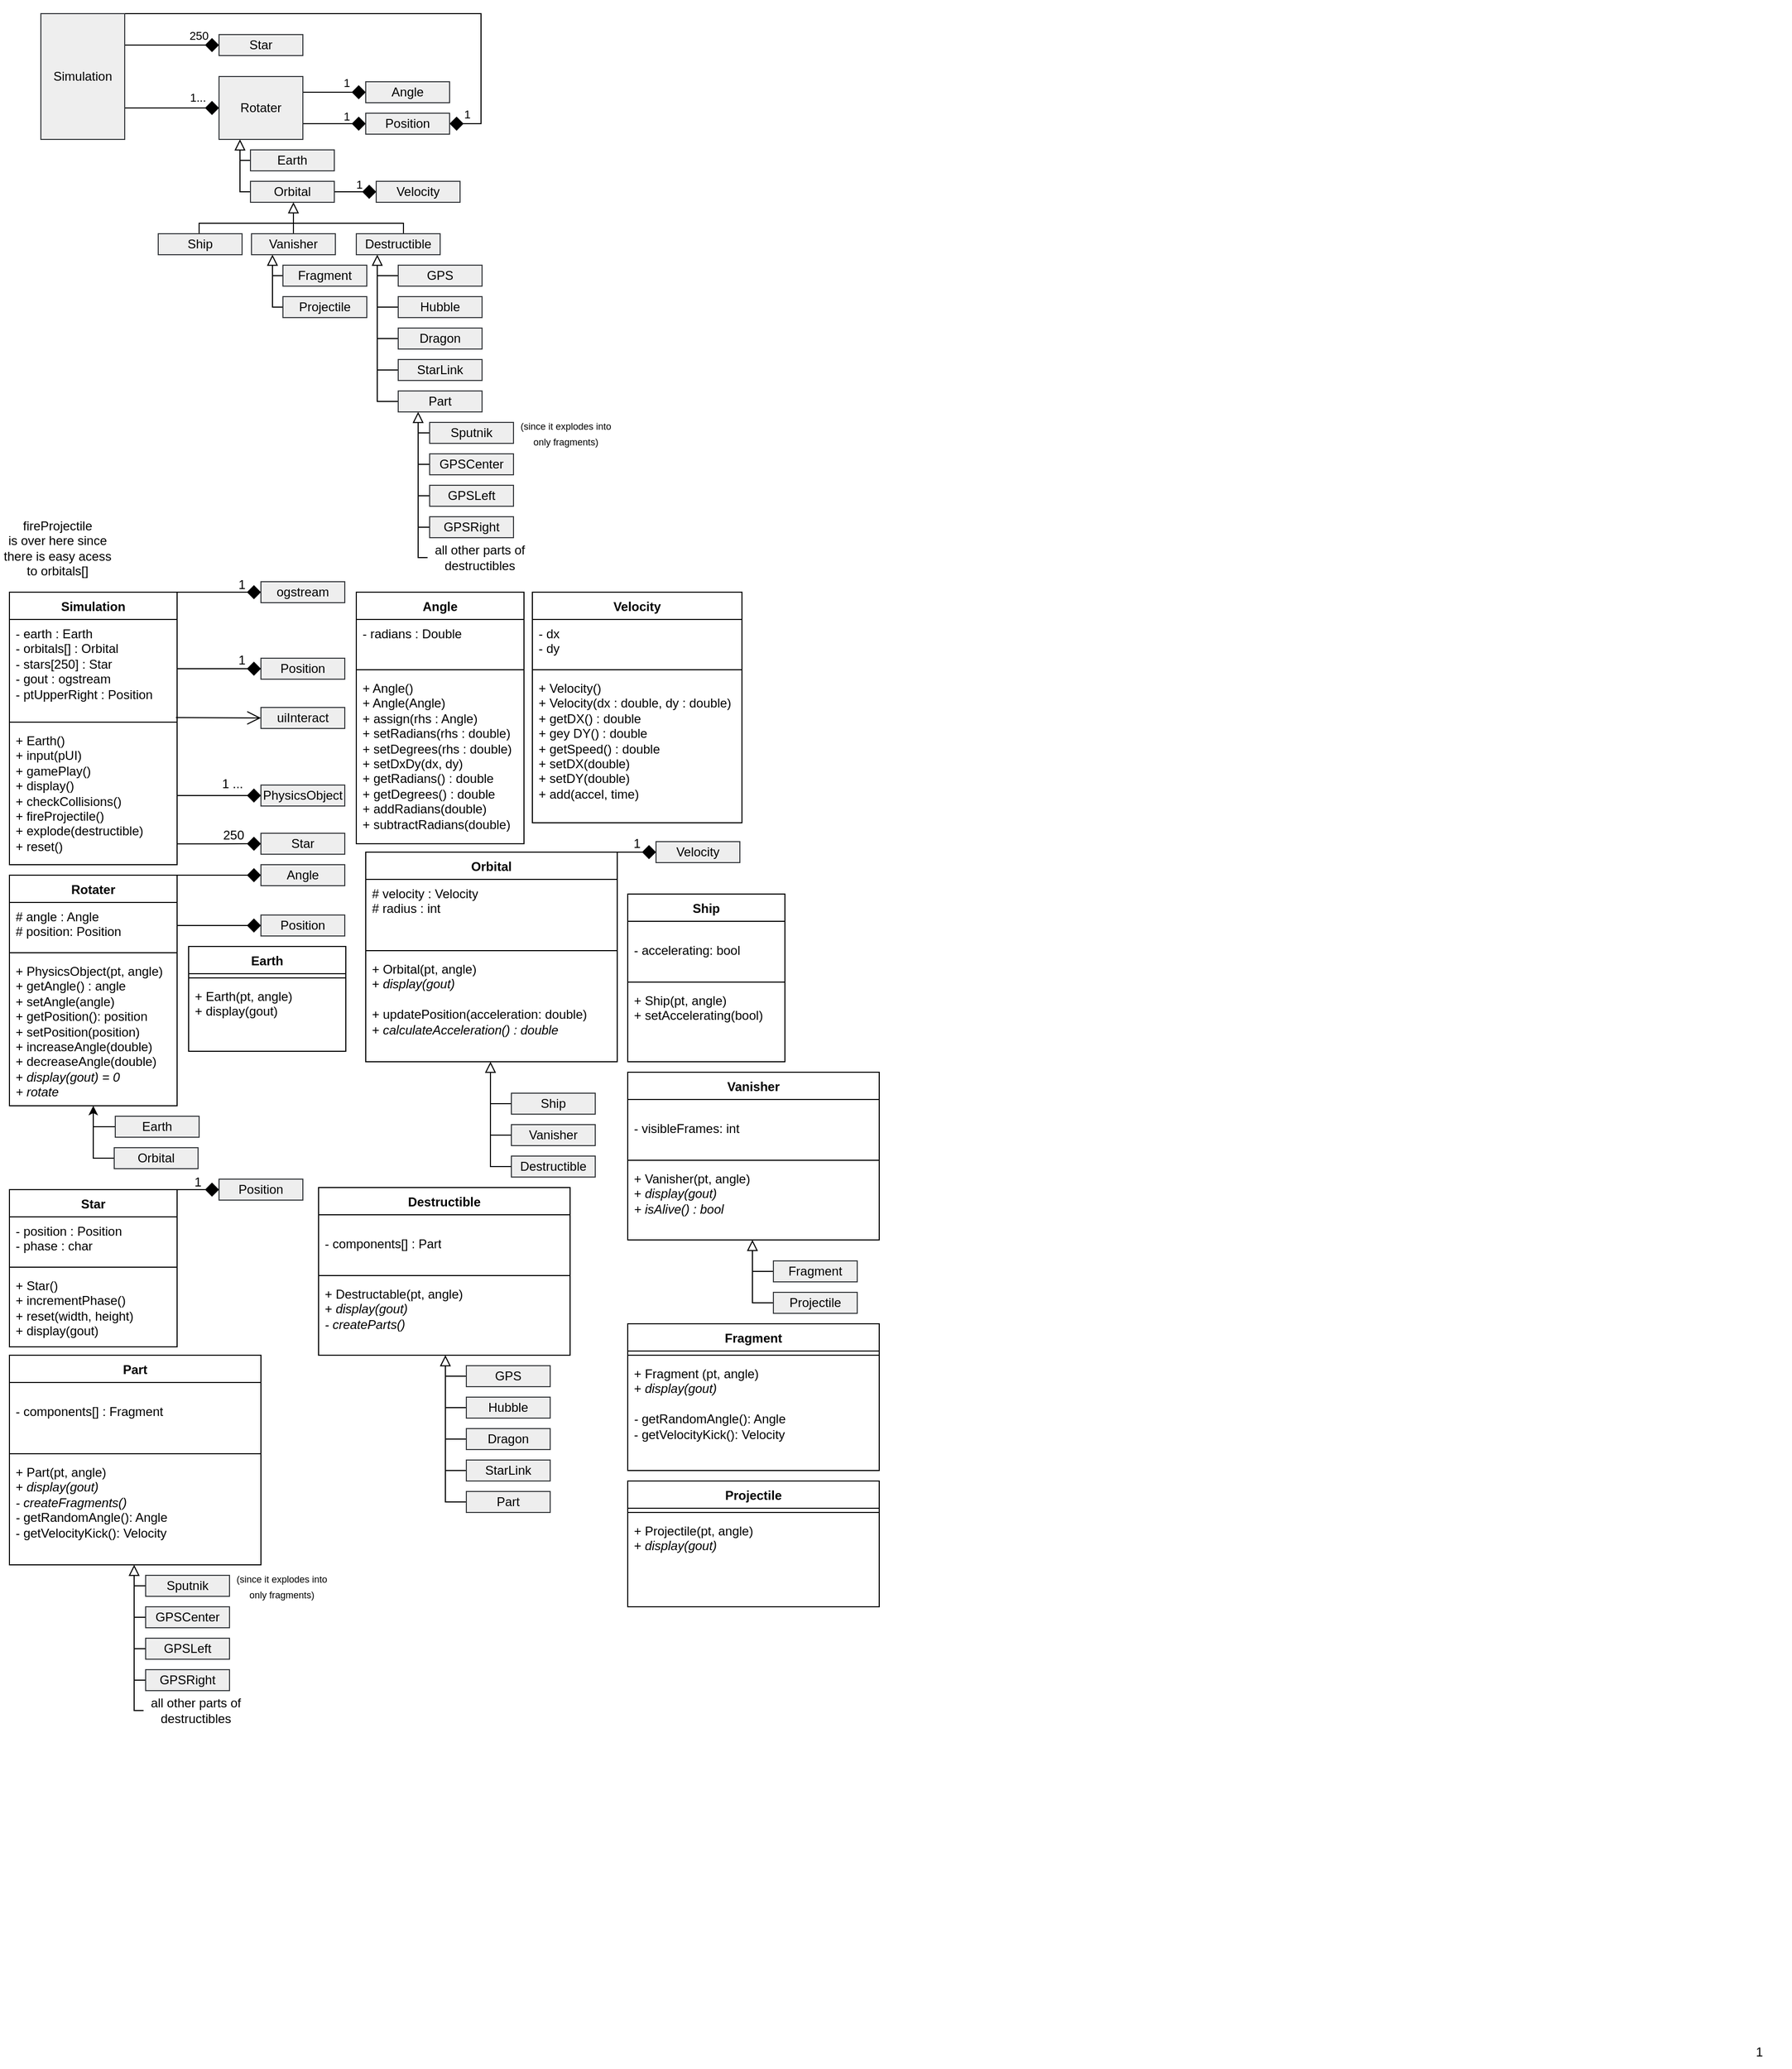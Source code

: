 <mxfile version="21.3.7" type="device">
  <diagram name="Page-1" id="j4adZ3EpIKndyzoQfCcA">
    <mxGraphModel dx="2058" dy="1180" grid="1" gridSize="10" guides="1" tooltips="1" connect="1" arrows="1" fold="1" page="1" pageScale="1" pageWidth="850" pageHeight="1100" math="0" shadow="0">
      <root>
        <mxCell id="0" />
        <mxCell id="1" parent="0" />
        <mxCell id="JJgv2_1WWjT4un0S1-dk-110" style="edgeStyle=orthogonalEdgeStyle;rounded=0;orthogonalLoop=1;jettySize=auto;html=1;exitX=1;exitY=0.25;exitDx=0;exitDy=0;endSize=11;endArrow=diamond;endFill=1;" parent="1" source="JJgv2_1WWjT4un0S1-dk-47" target="JJgv2_1WWjT4un0S1-dk-49" edge="1">
          <mxGeometry relative="1" as="geometry" />
        </mxCell>
        <mxCell id="JJgv2_1WWjT4un0S1-dk-123" style="edgeStyle=orthogonalEdgeStyle;rounded=0;orthogonalLoop=1;jettySize=auto;html=1;exitX=1;exitY=0.75;exitDx=0;exitDy=0;entryX=0;entryY=0.5;entryDx=0;entryDy=0;endArrow=diamond;endFill=1;jumpSize=6;endSize=11;" parent="1" source="JJgv2_1WWjT4un0S1-dk-47" target="JJgv2_1WWjT4un0S1-dk-55" edge="1">
          <mxGeometry relative="1" as="geometry">
            <Array as="points">
              <mxPoint x="140" y="130" />
              <mxPoint x="140" y="130" />
            </Array>
          </mxGeometry>
        </mxCell>
        <mxCell id="JJgv2_1WWjT4un0S1-dk-210" style="edgeStyle=orthogonalEdgeStyle;rounded=0;orthogonalLoop=1;jettySize=auto;html=1;exitX=1;exitY=0;exitDx=0;exitDy=0;entryX=1;entryY=0.5;entryDx=0;entryDy=0;endSize=11;endArrow=diamond;endFill=1;" parent="1" source="JJgv2_1WWjT4un0S1-dk-47" target="JJgv2_1WWjT4un0S1-dk-126" edge="1">
          <mxGeometry relative="1" as="geometry">
            <Array as="points">
              <mxPoint x="460" y="40" />
              <mxPoint x="460" y="145" />
            </Array>
          </mxGeometry>
        </mxCell>
        <mxCell id="JJgv2_1WWjT4un0S1-dk-47" value="Simulation" style="rounded=0;whiteSpace=wrap;html=1;fillColor=#eeeeee;strokeColor=#36393d;" parent="1" vertex="1">
          <mxGeometry x="40" y="40" width="80" height="120" as="geometry" />
        </mxCell>
        <mxCell id="JJgv2_1WWjT4un0S1-dk-49" value="Star" style="rounded=0;whiteSpace=wrap;html=1;fillColor=#eeeeee;strokeColor=#36393d;" parent="1" vertex="1">
          <mxGeometry x="210" y="60" width="80" height="20" as="geometry" />
        </mxCell>
        <mxCell id="JJgv2_1WWjT4un0S1-dk-53" value="250" style="text;html=1;strokeColor=none;fillColor=none;align=center;verticalAlign=middle;whiteSpace=wrap;rounded=0;fontSize=11;" parent="1" vertex="1">
          <mxGeometry x="161" y="46" width="60" height="30" as="geometry" />
        </mxCell>
        <mxCell id="JJgv2_1WWjT4un0S1-dk-69" style="edgeStyle=orthogonalEdgeStyle;rounded=0;orthogonalLoop=1;jettySize=auto;html=1;exitX=0;exitY=0.5;exitDx=0;exitDy=0;entryX=0.25;entryY=1;entryDx=0;entryDy=0;endArrow=block;endFill=0;startSize=6;endSize=8;" parent="1" source="JJgv2_1WWjT4un0S1-dk-63" target="JJgv2_1WWjT4un0S1-dk-55" edge="1">
          <mxGeometry relative="1" as="geometry">
            <mxPoint x="233" y="160" as="targetPoint" />
            <Array as="points">
              <mxPoint x="230" y="210" />
            </Array>
          </mxGeometry>
        </mxCell>
        <mxCell id="JJgv2_1WWjT4un0S1-dk-121" style="edgeStyle=orthogonalEdgeStyle;rounded=0;orthogonalLoop=1;jettySize=auto;html=1;exitX=1;exitY=0.75;exitDx=0;exitDy=0;entryX=0;entryY=0.5;entryDx=0;entryDy=0;startSize=6;jumpSize=11;endSize=11;endArrow=diamond;endFill=1;" parent="1" source="JJgv2_1WWjT4un0S1-dk-55" edge="1">
          <mxGeometry relative="1" as="geometry">
            <mxPoint x="350" y="145" as="targetPoint" />
          </mxGeometry>
        </mxCell>
        <mxCell id="JJgv2_1WWjT4un0S1-dk-124" style="edgeStyle=orthogonalEdgeStyle;rounded=0;orthogonalLoop=1;jettySize=auto;html=1;exitX=1;exitY=0.25;exitDx=0;exitDy=0;entryX=0;entryY=0.5;entryDx=0;entryDy=0;endSize=11;endArrow=diamond;endFill=1;" parent="1" source="JJgv2_1WWjT4un0S1-dk-55" edge="1">
          <mxGeometry relative="1" as="geometry">
            <mxPoint x="350" y="115" as="targetPoint" />
          </mxGeometry>
        </mxCell>
        <mxCell id="JJgv2_1WWjT4un0S1-dk-55" value="Rotater" style="rounded=0;whiteSpace=wrap;html=1;fillColor=#eeeeee;strokeColor=#36393d;" parent="1" vertex="1">
          <mxGeometry x="210" y="100" width="80" height="60" as="geometry" />
        </mxCell>
        <mxCell id="JJgv2_1WWjT4un0S1-dk-58" value="1..." style="text;html=1;strokeColor=none;fillColor=none;align=center;verticalAlign=middle;whiteSpace=wrap;rounded=0;fontSize=11;" parent="1" vertex="1">
          <mxGeometry x="160" y="105" width="60" height="30" as="geometry" />
        </mxCell>
        <mxCell id="JJgv2_1WWjT4un0S1-dk-70" style="edgeStyle=orthogonalEdgeStyle;rounded=0;orthogonalLoop=1;jettySize=auto;html=1;exitX=0;exitY=0.5;exitDx=0;exitDy=0;endArrow=none;endFill=0;" parent="1" source="JJgv2_1WWjT4un0S1-dk-61" edge="1">
          <mxGeometry relative="1" as="geometry">
            <mxPoint x="230" y="180" as="targetPoint" />
            <Array as="points">
              <mxPoint x="250" y="180" />
              <mxPoint x="250" y="180" />
            </Array>
          </mxGeometry>
        </mxCell>
        <mxCell id="JJgv2_1WWjT4un0S1-dk-61" value="Earth" style="rounded=0;whiteSpace=wrap;html=1;fillColor=#eeeeee;strokeColor=#36393d;" parent="1" vertex="1">
          <mxGeometry x="240" y="170" width="80" height="20" as="geometry" />
        </mxCell>
        <mxCell id="JJgv2_1WWjT4un0S1-dk-130" style="edgeStyle=orthogonalEdgeStyle;rounded=0;orthogonalLoop=1;jettySize=auto;html=1;exitX=1;exitY=0.5;exitDx=0;exitDy=0;endSize=11;endArrow=diamond;endFill=1;" parent="1" source="JJgv2_1WWjT4un0S1-dk-63" edge="1">
          <mxGeometry relative="1" as="geometry">
            <mxPoint x="360" y="210.2" as="targetPoint" />
          </mxGeometry>
        </mxCell>
        <mxCell id="JJgv2_1WWjT4un0S1-dk-63" value="Orbital" style="rounded=0;whiteSpace=wrap;html=1;fillColor=#eeeeee;strokeColor=#36393d;" parent="1" vertex="1">
          <mxGeometry x="240" y="200" width="80" height="20" as="geometry" />
        </mxCell>
        <mxCell id="JJgv2_1WWjT4un0S1-dk-71" style="edgeStyle=orthogonalEdgeStyle;rounded=0;orthogonalLoop=1;jettySize=auto;html=1;exitX=0.5;exitY=0;exitDx=0;exitDy=0;entryX=0.5;entryY=1;entryDx=0;entryDy=0;endSize=8;endArrow=block;endFill=0;" parent="1" source="JJgv2_1WWjT4un0S1-dk-73" edge="1">
          <mxGeometry relative="1" as="geometry">
            <mxPoint x="281" y="220" as="targetPoint" />
          </mxGeometry>
        </mxCell>
        <mxCell id="JJgv2_1WWjT4un0S1-dk-72" style="edgeStyle=orthogonalEdgeStyle;rounded=0;orthogonalLoop=1;jettySize=auto;html=1;exitX=0;exitY=0.5;exitDx=0;exitDy=0;entryX=0.25;entryY=1;entryDx=0;entryDy=0;endSize=8;endArrow=block;endFill=0;" parent="1" source="JJgv2_1WWjT4un0S1-dk-81" target="JJgv2_1WWjT4un0S1-dk-73" edge="1">
          <mxGeometry relative="1" as="geometry">
            <Array as="points">
              <mxPoint x="261" y="320" />
            </Array>
          </mxGeometry>
        </mxCell>
        <mxCell id="JJgv2_1WWjT4un0S1-dk-73" value="Vanisher" style="rounded=0;whiteSpace=wrap;html=1;fillColor=#eeeeee;strokeColor=#36393d;" parent="1" vertex="1">
          <mxGeometry x="241" y="250" width="80" height="20" as="geometry" />
        </mxCell>
        <mxCell id="JJgv2_1WWjT4un0S1-dk-74" style="edgeStyle=orthogonalEdgeStyle;rounded=0;orthogonalLoop=1;jettySize=auto;html=1;exitX=0.5;exitY=0;exitDx=0;exitDy=0;endArrow=none;endFill=0;" parent="1" edge="1">
          <mxGeometry relative="1" as="geometry">
            <mxPoint x="281" y="240" as="targetPoint" />
            <Array as="points">
              <mxPoint x="191" y="240" />
            </Array>
            <mxPoint x="191" y="250" as="sourcePoint" />
          </mxGeometry>
        </mxCell>
        <mxCell id="JJgv2_1WWjT4un0S1-dk-75" value="Ship" style="rounded=0;whiteSpace=wrap;html=1;fillColor=#eeeeee;strokeColor=#36393d;" parent="1" vertex="1">
          <mxGeometry x="152" y="250" width="80" height="20" as="geometry" />
        </mxCell>
        <mxCell id="JJgv2_1WWjT4un0S1-dk-76" style="edgeStyle=orthogonalEdgeStyle;rounded=0;orthogonalLoop=1;jettySize=auto;html=1;exitX=0.5;exitY=0;exitDx=0;exitDy=0;endArrow=none;endFill=0;" parent="1" source="JJgv2_1WWjT4un0S1-dk-78" edge="1">
          <mxGeometry relative="1" as="geometry">
            <mxPoint x="281" y="240" as="targetPoint" />
            <Array as="points">
              <mxPoint x="386" y="240" />
            </Array>
          </mxGeometry>
        </mxCell>
        <mxCell id="JJgv2_1WWjT4un0S1-dk-77" style="edgeStyle=orthogonalEdgeStyle;rounded=0;orthogonalLoop=1;jettySize=auto;html=1;exitX=0;exitY=0.5;exitDx=0;exitDy=0;entryX=0.25;entryY=1;entryDx=0;entryDy=0;endSize=8;endArrow=block;endFill=0;" parent="1" source="JJgv2_1WWjT4un0S1-dk-93" target="JJgv2_1WWjT4un0S1-dk-78" edge="1">
          <mxGeometry relative="1" as="geometry">
            <mxPoint x="361.095" y="380" as="sourcePoint" />
          </mxGeometry>
        </mxCell>
        <mxCell id="JJgv2_1WWjT4un0S1-dk-78" value="Destructible" style="rounded=0;whiteSpace=wrap;html=1;fillColor=#eeeeee;strokeColor=#36393d;" parent="1" vertex="1">
          <mxGeometry x="341" y="250" width="80" height="20" as="geometry" />
        </mxCell>
        <mxCell id="JJgv2_1WWjT4un0S1-dk-79" style="edgeStyle=orthogonalEdgeStyle;rounded=0;orthogonalLoop=1;jettySize=auto;html=1;exitX=0;exitY=0.5;exitDx=0;exitDy=0;endArrow=none;endFill=0;" parent="1" source="JJgv2_1WWjT4un0S1-dk-80" edge="1">
          <mxGeometry relative="1" as="geometry">
            <mxPoint x="261" y="290.238" as="targetPoint" />
          </mxGeometry>
        </mxCell>
        <mxCell id="JJgv2_1WWjT4un0S1-dk-80" value="Fragment" style="rounded=0;whiteSpace=wrap;html=1;fillColor=#eeeeee;strokeColor=#36393d;" parent="1" vertex="1">
          <mxGeometry x="271" y="280" width="80" height="20" as="geometry" />
        </mxCell>
        <mxCell id="JJgv2_1WWjT4un0S1-dk-81" value="Projectile" style="rounded=0;whiteSpace=wrap;html=1;fillColor=#eeeeee;strokeColor=#36393d;" parent="1" vertex="1">
          <mxGeometry x="271" y="310" width="80" height="20" as="geometry" />
        </mxCell>
        <mxCell id="JJgv2_1WWjT4un0S1-dk-84" style="edgeStyle=orthogonalEdgeStyle;rounded=0;orthogonalLoop=1;jettySize=auto;html=1;exitX=0;exitY=0.5;exitDx=0;exitDy=0;endArrow=none;endFill=0;" parent="1" source="JJgv2_1WWjT4un0S1-dk-85" edge="1">
          <mxGeometry relative="1" as="geometry">
            <mxPoint x="361" y="290.238" as="targetPoint" />
          </mxGeometry>
        </mxCell>
        <mxCell id="JJgv2_1WWjT4un0S1-dk-85" value="GPS" style="rounded=0;whiteSpace=wrap;html=1;fillColor=#eeeeee;strokeColor=#36393d;" parent="1" vertex="1">
          <mxGeometry x="381" y="280" width="80" height="20" as="geometry" />
        </mxCell>
        <mxCell id="JJgv2_1WWjT4un0S1-dk-86" style="edgeStyle=orthogonalEdgeStyle;rounded=0;orthogonalLoop=1;jettySize=auto;html=1;exitX=0;exitY=0.5;exitDx=0;exitDy=0;endArrow=none;endFill=0;" parent="1" source="JJgv2_1WWjT4un0S1-dk-87" edge="1">
          <mxGeometry relative="1" as="geometry">
            <mxPoint x="361" y="320.238" as="targetPoint" />
          </mxGeometry>
        </mxCell>
        <mxCell id="JJgv2_1WWjT4un0S1-dk-87" value="Hubble" style="rounded=0;whiteSpace=wrap;html=1;fillColor=#eeeeee;strokeColor=#36393d;" parent="1" vertex="1">
          <mxGeometry x="381" y="310" width="80" height="20" as="geometry" />
        </mxCell>
        <mxCell id="JJgv2_1WWjT4un0S1-dk-88" style="edgeStyle=orthogonalEdgeStyle;rounded=0;orthogonalLoop=1;jettySize=auto;html=1;exitX=0;exitY=0.5;exitDx=0;exitDy=0;endArrow=none;endFill=0;" parent="1" source="JJgv2_1WWjT4un0S1-dk-89" edge="1">
          <mxGeometry relative="1" as="geometry">
            <mxPoint x="361" y="350.238" as="targetPoint" />
          </mxGeometry>
        </mxCell>
        <mxCell id="JJgv2_1WWjT4un0S1-dk-89" value="Dragon" style="rounded=0;whiteSpace=wrap;html=1;fillColor=#eeeeee;strokeColor=#36393d;" parent="1" vertex="1">
          <mxGeometry x="381" y="340" width="80" height="20" as="geometry" />
        </mxCell>
        <mxCell id="JJgv2_1WWjT4un0S1-dk-90" style="edgeStyle=orthogonalEdgeStyle;rounded=0;orthogonalLoop=1;jettySize=auto;html=1;exitX=0;exitY=0.5;exitDx=0;exitDy=0;endArrow=none;endFill=0;" parent="1" source="JJgv2_1WWjT4un0S1-dk-91" edge="1">
          <mxGeometry relative="1" as="geometry">
            <mxPoint x="361" y="380.238" as="targetPoint" />
          </mxGeometry>
        </mxCell>
        <mxCell id="JJgv2_1WWjT4un0S1-dk-91" value="StarLink" style="rounded=0;whiteSpace=wrap;html=1;fillColor=#eeeeee;strokeColor=#36393d;" parent="1" vertex="1">
          <mxGeometry x="381" y="370" width="80" height="20" as="geometry" />
        </mxCell>
        <mxCell id="JJgv2_1WWjT4un0S1-dk-92" style="edgeStyle=orthogonalEdgeStyle;rounded=0;orthogonalLoop=1;jettySize=auto;html=1;exitX=0;exitY=0.5;exitDx=0;exitDy=0;entryX=0.25;entryY=1;entryDx=0;entryDy=0;endArrow=block;endFill=0;endSize=8;" parent="1" source="JJgv2_1WWjT4un0S1-dk-100" edge="1">
          <mxGeometry relative="1" as="geometry">
            <Array as="points">
              <mxPoint x="400" y="559" />
            </Array>
            <mxPoint x="408" y="559" as="sourcePoint" />
            <mxPoint x="400" y="420" as="targetPoint" />
          </mxGeometry>
        </mxCell>
        <mxCell id="JJgv2_1WWjT4un0S1-dk-93" value="Part" style="rounded=0;whiteSpace=wrap;html=1;fillColor=#eeeeee;strokeColor=#36393d;" parent="1" vertex="1">
          <mxGeometry x="381" y="400" width="80" height="20" as="geometry" />
        </mxCell>
        <mxCell id="JJgv2_1WWjT4un0S1-dk-139" style="edgeStyle=orthogonalEdgeStyle;rounded=0;orthogonalLoop=1;jettySize=auto;html=1;exitX=0;exitY=0.5;exitDx=0;exitDy=0;endArrow=none;endFill=0;" parent="1" source="JJgv2_1WWjT4un0S1-dk-95" edge="1">
          <mxGeometry relative="1" as="geometry">
            <mxPoint x="400" y="469.968" as="targetPoint" />
          </mxGeometry>
        </mxCell>
        <mxCell id="JJgv2_1WWjT4un0S1-dk-95" value="GPSCenter" style="rounded=0;whiteSpace=wrap;html=1;fillColor=#eeeeee;strokeColor=#36393d;" parent="1" vertex="1">
          <mxGeometry x="411" y="460" width="80" height="20" as="geometry" />
        </mxCell>
        <mxCell id="JJgv2_1WWjT4un0S1-dk-138" style="edgeStyle=orthogonalEdgeStyle;rounded=0;orthogonalLoop=1;jettySize=auto;html=1;exitX=0;exitY=0.5;exitDx=0;exitDy=0;endArrow=none;endFill=0;" parent="1" source="JJgv2_1WWjT4un0S1-dk-97" edge="1">
          <mxGeometry relative="1" as="geometry">
            <mxPoint x="400" y="500.2" as="targetPoint" />
          </mxGeometry>
        </mxCell>
        <mxCell id="JJgv2_1WWjT4un0S1-dk-97" value="GPSLeft" style="rounded=0;whiteSpace=wrap;html=1;fillColor=#eeeeee;strokeColor=#36393d;" parent="1" vertex="1">
          <mxGeometry x="411" y="490" width="80" height="20" as="geometry" />
        </mxCell>
        <mxCell id="JJgv2_1WWjT4un0S1-dk-137" style="edgeStyle=orthogonalEdgeStyle;rounded=0;orthogonalLoop=1;jettySize=auto;html=1;exitX=0;exitY=0.5;exitDx=0;exitDy=0;endArrow=none;endFill=0;" parent="1" source="JJgv2_1WWjT4un0S1-dk-98" edge="1">
          <mxGeometry relative="1" as="geometry">
            <mxPoint x="400" y="530.2" as="targetPoint" />
          </mxGeometry>
        </mxCell>
        <mxCell id="JJgv2_1WWjT4un0S1-dk-98" value="GPSRight" style="rounded=0;whiteSpace=wrap;html=1;fillColor=#eeeeee;strokeColor=#36393d;" parent="1" vertex="1">
          <mxGeometry x="411" y="520" width="80" height="20" as="geometry" />
        </mxCell>
        <mxCell id="JJgv2_1WWjT4un0S1-dk-100" value="all other parts of destructibles" style="text;html=1;strokeColor=none;fillColor=none;align=center;verticalAlign=middle;whiteSpace=wrap;rounded=0;" parent="1" vertex="1">
          <mxGeometry x="409" y="544" width="100" height="30" as="geometry" />
        </mxCell>
        <mxCell id="JJgv2_1WWjT4un0S1-dk-125" value="Angle" style="rounded=0;whiteSpace=wrap;html=1;fillColor=#eeeeee;strokeColor=#36393d;" parent="1" vertex="1">
          <mxGeometry x="350" y="105" width="80" height="20" as="geometry" />
        </mxCell>
        <mxCell id="JJgv2_1WWjT4un0S1-dk-126" value="Position" style="rounded=0;whiteSpace=wrap;html=1;fillColor=#eeeeee;strokeColor=#36393d;" parent="1" vertex="1">
          <mxGeometry x="350" y="135" width="80" height="20" as="geometry" />
        </mxCell>
        <mxCell id="JJgv2_1WWjT4un0S1-dk-127" value="1" style="text;html=1;strokeColor=none;fillColor=none;align=center;verticalAlign=middle;whiteSpace=wrap;rounded=0;fontSize=11;" parent="1" vertex="1">
          <mxGeometry x="302" y="91" width="60" height="30" as="geometry" />
        </mxCell>
        <mxCell id="JJgv2_1WWjT4un0S1-dk-128" value="1" style="text;html=1;strokeColor=none;fillColor=none;align=center;verticalAlign=middle;whiteSpace=wrap;rounded=0;fontSize=11;" parent="1" vertex="1">
          <mxGeometry x="302" y="123" width="60" height="30" as="geometry" />
        </mxCell>
        <mxCell id="JJgv2_1WWjT4un0S1-dk-129" value="Velocity" style="rounded=0;whiteSpace=wrap;html=1;fillColor=#eeeeee;strokeColor=#36393d;" parent="1" vertex="1">
          <mxGeometry x="360" y="200" width="80" height="20" as="geometry" />
        </mxCell>
        <mxCell id="JJgv2_1WWjT4un0S1-dk-131" value="1" style="text;html=1;strokeColor=none;fillColor=none;align=center;verticalAlign=middle;whiteSpace=wrap;rounded=0;fontSize=11;" parent="1" vertex="1">
          <mxGeometry x="314" y="188" width="60" height="30" as="geometry" />
        </mxCell>
        <mxCell id="JJgv2_1WWjT4un0S1-dk-140" style="edgeStyle=orthogonalEdgeStyle;rounded=0;orthogonalLoop=1;jettySize=auto;html=1;exitX=0;exitY=0.5;exitDx=0;exitDy=0;endArrow=none;endFill=0;" parent="1" source="JJgv2_1WWjT4un0S1-dk-136" edge="1">
          <mxGeometry relative="1" as="geometry">
            <mxPoint x="400" y="439.968" as="targetPoint" />
          </mxGeometry>
        </mxCell>
        <mxCell id="JJgv2_1WWjT4un0S1-dk-136" value="Sputnik" style="rounded=0;whiteSpace=wrap;html=1;fillColor=#eeeeee;strokeColor=#36393d;" parent="1" vertex="1">
          <mxGeometry x="411" y="430" width="80" height="20" as="geometry" />
        </mxCell>
        <mxCell id="JJgv2_1WWjT4un0S1-dk-141" value="&lt;font style=&quot;font-size: 9px;&quot;&gt;(since it explodes into only fragments)&lt;/font&gt;" style="text;html=1;strokeColor=none;fillColor=none;align=center;verticalAlign=middle;whiteSpace=wrap;rounded=0;" parent="1" vertex="1">
          <mxGeometry x="491" y="425" width="100" height="30" as="geometry" />
        </mxCell>
        <mxCell id="JJgv2_1WWjT4un0S1-dk-208" style="edgeStyle=orthogonalEdgeStyle;rounded=0;orthogonalLoop=1;jettySize=auto;html=1;exitX=1;exitY=0;exitDx=0;exitDy=0;entryX=0;entryY=0.5;entryDx=0;entryDy=0;endSize=11;endArrow=diamond;endFill=1;" parent="1" source="JJgv2_1WWjT4un0S1-dk-202" target="JJgv2_1WWjT4un0S1-dk-207" edge="1">
          <mxGeometry relative="1" as="geometry">
            <Array as="points">
              <mxPoint x="180" y="592" />
              <mxPoint x="180" y="592" />
            </Array>
          </mxGeometry>
        </mxCell>
        <mxCell id="JJgv2_1WWjT4un0S1-dk-202" value="Simulation" style="swimlane;fontStyle=1;align=center;verticalAlign=top;childLayout=stackLayout;horizontal=1;startSize=26;horizontalStack=0;resizeParent=1;resizeParentMax=0;resizeLast=0;collapsible=1;marginBottom=0;whiteSpace=wrap;html=1;" parent="1" vertex="1">
          <mxGeometry x="10" y="592" width="160" height="260" as="geometry" />
        </mxCell>
        <mxCell id="JJgv2_1WWjT4un0S1-dk-203" value="- earth : Earth&lt;br&gt;- orbitals[] : Orbital&lt;br&gt;- stars[250] : Star&lt;br&gt;- gout : ogstream&lt;br&gt;- ptUpperRight : Position" style="text;strokeColor=none;fillColor=none;align=left;verticalAlign=top;spacingLeft=4;spacingRight=4;overflow=hidden;rotatable=0;points=[[0,0.5],[1,0.5]];portConstraint=eastwest;whiteSpace=wrap;html=1;" parent="JJgv2_1WWjT4un0S1-dk-202" vertex="1">
          <mxGeometry y="26" width="160" height="94" as="geometry" />
        </mxCell>
        <mxCell id="JJgv2_1WWjT4un0S1-dk-204" value="" style="line;strokeWidth=1;fillColor=none;align=left;verticalAlign=middle;spacingTop=-1;spacingLeft=3;spacingRight=3;rotatable=0;labelPosition=right;points=[];portConstraint=eastwest;strokeColor=inherit;" parent="JJgv2_1WWjT4un0S1-dk-202" vertex="1">
          <mxGeometry y="120" width="160" height="8" as="geometry" />
        </mxCell>
        <mxCell id="JJgv2_1WWjT4un0S1-dk-205" value="+ Earth()&lt;br&gt;+ input(pUI)&lt;br&gt;+ gamePlay()&lt;br&gt;+ display()&lt;br&gt;+ checkCollisions()&lt;br&gt;+ fireProjectile()&lt;br&gt;+ explode(destructible)&lt;br&gt;+ reset()" style="text;strokeColor=none;fillColor=none;align=left;verticalAlign=top;spacingLeft=4;spacingRight=4;overflow=hidden;rotatable=0;points=[[0,0.5],[1,0.5]];portConstraint=eastwest;whiteSpace=wrap;html=1;" parent="JJgv2_1WWjT4un0S1-dk-202" vertex="1">
          <mxGeometry y="128" width="160" height="132" as="geometry" />
        </mxCell>
        <mxCell id="JJgv2_1WWjT4un0S1-dk-207" value="ogstream" style="rounded=0;whiteSpace=wrap;html=1;fillColor=#eeeeee;strokeColor=#36393d;" parent="1" vertex="1">
          <mxGeometry x="250" y="582" width="80" height="20" as="geometry" />
        </mxCell>
        <mxCell id="JJgv2_1WWjT4un0S1-dk-209" value="1" style="text;html=1;strokeColor=none;fillColor=none;align=center;verticalAlign=middle;whiteSpace=wrap;rounded=0;" parent="1" vertex="1">
          <mxGeometry x="202" y="570" width="60" height="30" as="geometry" />
        </mxCell>
        <mxCell id="JJgv2_1WWjT4un0S1-dk-211" value="1" style="text;html=1;strokeColor=none;fillColor=none;align=center;verticalAlign=middle;whiteSpace=wrap;rounded=0;fontSize=11;" parent="1" vertex="1">
          <mxGeometry x="417" y="121" width="60" height="30" as="geometry" />
        </mxCell>
        <mxCell id="JJgv2_1WWjT4un0S1-dk-212" value="Position" style="rounded=0;whiteSpace=wrap;html=1;fillColor=#eeeeee;strokeColor=#36393d;" parent="1" vertex="1">
          <mxGeometry x="250" y="655" width="80" height="20" as="geometry" />
        </mxCell>
        <mxCell id="JJgv2_1WWjT4un0S1-dk-213" value="1" style="text;html=1;strokeColor=none;fillColor=none;align=center;verticalAlign=middle;whiteSpace=wrap;rounded=0;" parent="1" vertex="1">
          <mxGeometry x="202" y="642" width="60" height="30" as="geometry" />
        </mxCell>
        <mxCell id="JJgv2_1WWjT4un0S1-dk-214" style="edgeStyle=orthogonalEdgeStyle;rounded=0;orthogonalLoop=1;jettySize=auto;html=1;exitX=1;exitY=0.5;exitDx=0;exitDy=0;entryX=0;entryY=0.5;entryDx=0;entryDy=0;endArrow=diamond;endFill=1;endSize=11;" parent="1" source="JJgv2_1WWjT4un0S1-dk-203" target="JJgv2_1WWjT4un0S1-dk-212" edge="1">
          <mxGeometry relative="1" as="geometry" />
        </mxCell>
        <mxCell id="JJgv2_1WWjT4un0S1-dk-215" value="uiInteract" style="rounded=0;whiteSpace=wrap;html=1;fillColor=#eeeeee;strokeColor=#36393d;" parent="1" vertex="1">
          <mxGeometry x="250" y="702" width="80" height="20" as="geometry" />
        </mxCell>
        <mxCell id="JJgv2_1WWjT4un0S1-dk-216" style="edgeStyle=orthogonalEdgeStyle;rounded=0;orthogonalLoop=1;jettySize=auto;html=1;exitX=0.993;exitY=0.996;exitDx=0;exitDy=0;entryX=0;entryY=0.5;entryDx=0;entryDy=0;exitPerimeter=0;endArrow=open;endFill=0;endSize=11;" parent="1" source="JJgv2_1WWjT4un0S1-dk-203" target="JJgv2_1WWjT4un0S1-dk-215" edge="1">
          <mxGeometry relative="1" as="geometry">
            <Array as="points">
              <mxPoint x="169" y="712" />
            </Array>
          </mxGeometry>
        </mxCell>
        <mxCell id="JJgv2_1WWjT4un0S1-dk-223" style="edgeStyle=orthogonalEdgeStyle;rounded=0;orthogonalLoop=1;jettySize=auto;html=1;exitX=1;exitY=0;exitDx=0;exitDy=0;entryX=0;entryY=0.5;entryDx=0;entryDy=0;endArrow=diamond;endFill=1;endSize=11;" parent="1" source="JJgv2_1WWjT4un0S1-dk-217" target="JJgv2_1WWjT4un0S1-dk-222" edge="1">
          <mxGeometry relative="1" as="geometry">
            <Array as="points">
              <mxPoint x="190" y="862" />
              <mxPoint x="190" y="862" />
            </Array>
          </mxGeometry>
        </mxCell>
        <mxCell id="JJgv2_1WWjT4un0S1-dk-217" value="Rotater" style="swimlane;fontStyle=1;align=center;verticalAlign=top;childLayout=stackLayout;horizontal=1;startSize=26;horizontalStack=0;resizeParent=1;resizeParentMax=0;resizeLast=0;collapsible=1;marginBottom=0;whiteSpace=wrap;html=1;" parent="1" vertex="1">
          <mxGeometry x="10" y="862" width="160" height="220" as="geometry" />
        </mxCell>
        <mxCell id="JJgv2_1WWjT4un0S1-dk-218" value="# angle : Angle&lt;br&gt;# position: Position" style="text;strokeColor=none;fillColor=none;align=left;verticalAlign=top;spacingLeft=4;spacingRight=4;overflow=hidden;rotatable=0;points=[[0,0.5],[1,0.5]];portConstraint=eastwest;whiteSpace=wrap;html=1;" parent="JJgv2_1WWjT4un0S1-dk-217" vertex="1">
          <mxGeometry y="26" width="160" height="44" as="geometry" />
        </mxCell>
        <mxCell id="JJgv2_1WWjT4un0S1-dk-219" value="" style="line;strokeWidth=1;fillColor=none;align=left;verticalAlign=middle;spacingTop=-1;spacingLeft=3;spacingRight=3;rotatable=0;labelPosition=right;points=[];portConstraint=eastwest;strokeColor=inherit;" parent="JJgv2_1WWjT4un0S1-dk-217" vertex="1">
          <mxGeometry y="70" width="160" height="8" as="geometry" />
        </mxCell>
        <mxCell id="JJgv2_1WWjT4un0S1-dk-220" value="+ PhysicsObject(pt, angle)&lt;br&gt;+ getAngle() : angle&lt;br&gt;+ setAngle(angle)&lt;br&gt;+ getPosition(): position&lt;br&gt;+ setPosition(position)&lt;br&gt;+ increaseAngle(double)&lt;br&gt;+ decreaseAngle(double)&lt;br&gt;+ &lt;i&gt;display(gout) = 0&lt;br&gt;+ rotate&lt;br&gt;&lt;/i&gt;" style="text;strokeColor=none;fillColor=none;align=left;verticalAlign=top;spacingLeft=4;spacingRight=4;overflow=hidden;rotatable=0;points=[[0,0.5],[1,0.5]];portConstraint=eastwest;whiteSpace=wrap;html=1;" parent="JJgv2_1WWjT4un0S1-dk-217" vertex="1">
          <mxGeometry y="78" width="160" height="142" as="geometry" />
        </mxCell>
        <mxCell id="JJgv2_1WWjT4un0S1-dk-221" value="Position" style="rounded=0;whiteSpace=wrap;html=1;fillColor=#eeeeee;strokeColor=#36393d;" parent="1" vertex="1">
          <mxGeometry x="250" y="900" width="80" height="20" as="geometry" />
        </mxCell>
        <mxCell id="JJgv2_1WWjT4un0S1-dk-222" value="Angle" style="rounded=0;whiteSpace=wrap;html=1;fillColor=#eeeeee;strokeColor=#36393d;" parent="1" vertex="1">
          <mxGeometry x="250" y="852" width="80" height="20" as="geometry" />
        </mxCell>
        <mxCell id="JJgv2_1WWjT4un0S1-dk-224" style="edgeStyle=orthogonalEdgeStyle;rounded=0;orthogonalLoop=1;jettySize=auto;html=1;exitX=1;exitY=0.5;exitDx=0;exitDy=0;entryX=0;entryY=0.5;entryDx=0;entryDy=0;endSize=11;endArrow=diamond;endFill=1;" parent="1" source="JJgv2_1WWjT4un0S1-dk-218" target="JJgv2_1WWjT4un0S1-dk-221" edge="1">
          <mxGeometry relative="1" as="geometry" />
        </mxCell>
        <mxCell id="JJgv2_1WWjT4un0S1-dk-226" style="edgeStyle=orthogonalEdgeStyle;rounded=0;orthogonalLoop=1;jettySize=auto;html=1;exitX=0;exitY=0.5;exitDx=0;exitDy=0;" parent="1" source="JJgv2_1WWjT4un0S1-dk-225" target="JJgv2_1WWjT4un0S1-dk-217" edge="1">
          <mxGeometry relative="1" as="geometry" />
        </mxCell>
        <mxCell id="JJgv2_1WWjT4un0S1-dk-225" value="Orbital" style="rounded=0;whiteSpace=wrap;html=1;fillColor=#eeeeee;strokeColor=#36393d;" parent="1" vertex="1">
          <mxGeometry x="110" y="1122" width="80" height="20" as="geometry" />
        </mxCell>
        <mxCell id="JJgv2_1WWjT4un0S1-dk-228" style="edgeStyle=orthogonalEdgeStyle;rounded=0;orthogonalLoop=1;jettySize=auto;html=1;exitX=0;exitY=0.5;exitDx=0;exitDy=0;endArrow=none;endFill=0;" parent="1" source="JJgv2_1WWjT4un0S1-dk-227" edge="1">
          <mxGeometry relative="1" as="geometry">
            <mxPoint x="90" y="1102.31" as="targetPoint" />
          </mxGeometry>
        </mxCell>
        <mxCell id="JJgv2_1WWjT4un0S1-dk-227" value="Earth" style="rounded=0;whiteSpace=wrap;html=1;fillColor=#eeeeee;strokeColor=#36393d;" parent="1" vertex="1">
          <mxGeometry x="111" y="1092" width="80" height="20" as="geometry" />
        </mxCell>
        <mxCell id="JJgv2_1WWjT4un0S1-dk-229" value="PhysicsObject" style="rounded=0;whiteSpace=wrap;html=1;fillColor=#eeeeee;strokeColor=#36393d;" parent="1" vertex="1">
          <mxGeometry x="250" y="776" width="80" height="20" as="geometry" />
        </mxCell>
        <mxCell id="JJgv2_1WWjT4un0S1-dk-230" style="edgeStyle=orthogonalEdgeStyle;rounded=0;orthogonalLoop=1;jettySize=auto;html=1;entryX=0;entryY=0.5;entryDx=0;entryDy=0;endArrow=diamond;endFill=1;endSize=11;" parent="1" source="JJgv2_1WWjT4un0S1-dk-205" target="JJgv2_1WWjT4un0S1-dk-229" edge="1">
          <mxGeometry relative="1" as="geometry" />
        </mxCell>
        <mxCell id="JJgv2_1WWjT4un0S1-dk-231" value="1 ..." style="text;html=1;strokeColor=none;fillColor=none;align=center;verticalAlign=middle;whiteSpace=wrap;rounded=0;" parent="1" vertex="1">
          <mxGeometry x="193" y="760" width="60" height="30" as="geometry" />
        </mxCell>
        <mxCell id="JJgv2_1WWjT4un0S1-dk-234" style="edgeStyle=orthogonalEdgeStyle;rounded=0;orthogonalLoop=1;jettySize=auto;html=1;exitX=0;exitY=0.5;exitDx=0;exitDy=0;entryX=0;entryY=0.5;entryDx=0;entryDy=0;endArrow=diamond;endFill=1;endSize=11;" parent="1" target="JJgv2_1WWjT4un0S1-dk-232" edge="1">
          <mxGeometry relative="1" as="geometry">
            <mxPoint x="170" y="832.08" as="sourcePoint" />
            <Array as="points">
              <mxPoint x="210" y="832" />
            </Array>
          </mxGeometry>
        </mxCell>
        <mxCell id="JJgv2_1WWjT4un0S1-dk-232" value="Star" style="rounded=0;whiteSpace=wrap;html=1;fillColor=#eeeeee;strokeColor=#36393d;" parent="1" vertex="1">
          <mxGeometry x="250" y="822" width="80" height="20" as="geometry" />
        </mxCell>
        <mxCell id="JJgv2_1WWjT4un0S1-dk-235" value="250" style="text;html=1;strokeColor=none;fillColor=none;align=center;verticalAlign=middle;whiteSpace=wrap;rounded=0;" parent="1" vertex="1">
          <mxGeometry x="194" y="809" width="60" height="30" as="geometry" />
        </mxCell>
        <mxCell id="JJgv2_1WWjT4un0S1-dk-236" value="Angle" style="swimlane;fontStyle=1;align=center;verticalAlign=top;childLayout=stackLayout;horizontal=1;startSize=26;horizontalStack=0;resizeParent=1;resizeParentMax=0;resizeLast=0;collapsible=1;marginBottom=0;whiteSpace=wrap;html=1;" parent="1" vertex="1">
          <mxGeometry x="341" y="592" width="160" height="240" as="geometry" />
        </mxCell>
        <mxCell id="JJgv2_1WWjT4un0S1-dk-237" value="- radians : Double" style="text;strokeColor=none;fillColor=none;align=left;verticalAlign=top;spacingLeft=4;spacingRight=4;overflow=hidden;rotatable=0;points=[[0,0.5],[1,0.5]];portConstraint=eastwest;whiteSpace=wrap;html=1;" parent="JJgv2_1WWjT4un0S1-dk-236" vertex="1">
          <mxGeometry y="26" width="160" height="44" as="geometry" />
        </mxCell>
        <mxCell id="JJgv2_1WWjT4un0S1-dk-238" value="" style="line;strokeWidth=1;fillColor=none;align=left;verticalAlign=middle;spacingTop=-1;spacingLeft=3;spacingRight=3;rotatable=0;labelPosition=right;points=[];portConstraint=eastwest;strokeColor=inherit;" parent="JJgv2_1WWjT4un0S1-dk-236" vertex="1">
          <mxGeometry y="70" width="160" height="8" as="geometry" />
        </mxCell>
        <mxCell id="JJgv2_1WWjT4un0S1-dk-239" value="+ Angle()&lt;br&gt;+ Angle(Angle)&lt;br&gt;+ assign(rhs : Angle)&lt;br&gt;+ setRadians(rhs : double)&lt;br&gt;+ setDegrees(rhs : double)&lt;br&gt;+ setDxDy(dx, dy)&lt;br&gt;+ getRadians() : double&lt;br&gt;+ getDegrees() : double&lt;br&gt;+ addRadians(double)&lt;br&gt;+ subtractRadians(double)" style="text;strokeColor=none;fillColor=none;align=left;verticalAlign=top;spacingLeft=4;spacingRight=4;overflow=hidden;rotatable=0;points=[[0,0.5],[1,0.5]];portConstraint=eastwest;whiteSpace=wrap;html=1;" parent="JJgv2_1WWjT4un0S1-dk-236" vertex="1">
          <mxGeometry y="78" width="160" height="162" as="geometry" />
        </mxCell>
        <mxCell id="JJgv2_1WWjT4un0S1-dk-248" value="Earth&lt;br&gt;" style="swimlane;fontStyle=1;align=center;verticalAlign=top;childLayout=stackLayout;horizontal=1;startSize=26;horizontalStack=0;resizeParent=1;resizeParentMax=0;resizeLast=0;collapsible=1;marginBottom=0;whiteSpace=wrap;html=1;" parent="1" vertex="1">
          <mxGeometry x="181" y="930" width="150" height="100" as="geometry" />
        </mxCell>
        <mxCell id="JJgv2_1WWjT4un0S1-dk-250" value="" style="line;strokeWidth=1;fillColor=none;align=left;verticalAlign=middle;spacingTop=-1;spacingLeft=3;spacingRight=3;rotatable=0;labelPosition=right;points=[];portConstraint=eastwest;strokeColor=inherit;" parent="JJgv2_1WWjT4un0S1-dk-248" vertex="1">
          <mxGeometry y="26" width="150" height="8" as="geometry" />
        </mxCell>
        <mxCell id="JJgv2_1WWjT4un0S1-dk-251" value="+ Earth(pt, angle)&lt;br&gt;+ display(gout)" style="text;strokeColor=none;fillColor=none;align=left;verticalAlign=top;spacingLeft=4;spacingRight=4;overflow=hidden;rotatable=0;points=[[0,0.5],[1,0.5]];portConstraint=eastwest;whiteSpace=wrap;html=1;" parent="JJgv2_1WWjT4un0S1-dk-248" vertex="1">
          <mxGeometry y="34" width="150" height="66" as="geometry" />
        </mxCell>
        <mxCell id="JJgv2_1WWjT4un0S1-dk-257" style="edgeStyle=orthogonalEdgeStyle;rounded=0;orthogonalLoop=1;jettySize=auto;html=1;entryX=0;entryY=0.5;entryDx=0;entryDy=0;endSize=11;endArrow=diamond;endFill=1;exitX=1;exitY=0;exitDx=0;exitDy=0;" parent="1" source="JJgv2_1WWjT4un0S1-dk-252" target="JJgv2_1WWjT4un0S1-dk-256" edge="1">
          <mxGeometry relative="1" as="geometry">
            <mxPoint x="589" y="830" as="sourcePoint" />
            <Array as="points">
              <mxPoint x="589" y="840" />
              <mxPoint x="589" y="840" />
            </Array>
          </mxGeometry>
        </mxCell>
        <mxCell id="JJgv2_1WWjT4un0S1-dk-252" value="Orbital" style="swimlane;fontStyle=1;align=center;verticalAlign=top;childLayout=stackLayout;horizontal=1;startSize=26;horizontalStack=0;resizeParent=1;resizeParentMax=0;resizeLast=0;collapsible=1;marginBottom=0;whiteSpace=wrap;html=1;" parent="1" vertex="1">
          <mxGeometry x="350" y="840" width="240" height="200" as="geometry" />
        </mxCell>
        <mxCell id="JJgv2_1WWjT4un0S1-dk-253" value="# velocity : Velocity&lt;br&gt;# radius : int" style="text;strokeColor=none;fillColor=none;align=left;verticalAlign=top;spacingLeft=4;spacingRight=4;overflow=hidden;rotatable=0;points=[[0,0.5],[1,0.5]];portConstraint=eastwest;whiteSpace=wrap;html=1;" parent="JJgv2_1WWjT4un0S1-dk-252" vertex="1">
          <mxGeometry y="26" width="240" height="64" as="geometry" />
        </mxCell>
        <mxCell id="JJgv2_1WWjT4un0S1-dk-254" value="" style="line;strokeWidth=1;fillColor=none;align=left;verticalAlign=middle;spacingTop=-1;spacingLeft=3;spacingRight=3;rotatable=0;labelPosition=right;points=[];portConstraint=eastwest;strokeColor=inherit;" parent="JJgv2_1WWjT4un0S1-dk-252" vertex="1">
          <mxGeometry y="90" width="240" height="8" as="geometry" />
        </mxCell>
        <mxCell id="JJgv2_1WWjT4un0S1-dk-255" value="+ Orbital(pt, angle)&lt;br&gt;+ &lt;i&gt;display(gout)&lt;/i&gt;&lt;br&gt;&lt;br&gt;+ updatePosition(acceleration: double)&lt;br&gt;+&lt;i&gt; calculateAcceleration() : double&lt;/i&gt;" style="text;strokeColor=none;fillColor=none;align=left;verticalAlign=top;spacingLeft=4;spacingRight=4;overflow=hidden;rotatable=0;points=[[0,0.5],[1,0.5]];portConstraint=eastwest;whiteSpace=wrap;html=1;" parent="JJgv2_1WWjT4un0S1-dk-252" vertex="1">
          <mxGeometry y="98" width="240" height="102" as="geometry" />
        </mxCell>
        <mxCell id="JJgv2_1WWjT4un0S1-dk-256" value="Velocity" style="rounded=0;whiteSpace=wrap;html=1;fillColor=#eeeeee;strokeColor=#36393d;" parent="1" vertex="1">
          <mxGeometry x="627" y="830" width="80" height="20" as="geometry" />
        </mxCell>
        <mxCell id="JJgv2_1WWjT4un0S1-dk-260" value="fireProjectile&lt;br&gt;is over here since there is easy acess to orbitals[]" style="text;html=1;strokeColor=none;fillColor=none;align=center;verticalAlign=middle;whiteSpace=wrap;rounded=0;" parent="1" vertex="1">
          <mxGeometry x="1" y="490" width="110" height="120" as="geometry" />
        </mxCell>
        <mxCell id="JJgv2_1WWjT4un0S1-dk-261" value="Ship" style="swimlane;fontStyle=1;align=center;verticalAlign=top;childLayout=stackLayout;horizontal=1;startSize=26;horizontalStack=0;resizeParent=1;resizeParentMax=0;resizeLast=0;collapsible=1;marginBottom=0;whiteSpace=wrap;html=1;" parent="1" vertex="1">
          <mxGeometry x="600" y="880" width="150" height="160" as="geometry" />
        </mxCell>
        <mxCell id="JJgv2_1WWjT4un0S1-dk-262" value="&lt;br&gt;- accelerating: bool" style="text;strokeColor=none;fillColor=none;align=left;verticalAlign=top;spacingLeft=4;spacingRight=4;overflow=hidden;rotatable=0;points=[[0,0.5],[1,0.5]];portConstraint=eastwest;whiteSpace=wrap;html=1;" parent="JJgv2_1WWjT4un0S1-dk-261" vertex="1">
          <mxGeometry y="26" width="150" height="54" as="geometry" />
        </mxCell>
        <mxCell id="JJgv2_1WWjT4un0S1-dk-263" value="" style="line;strokeWidth=1;fillColor=none;align=left;verticalAlign=middle;spacingTop=-1;spacingLeft=3;spacingRight=3;rotatable=0;labelPosition=right;points=[];portConstraint=eastwest;strokeColor=inherit;" parent="JJgv2_1WWjT4un0S1-dk-261" vertex="1">
          <mxGeometry y="80" width="150" height="8" as="geometry" />
        </mxCell>
        <mxCell id="JJgv2_1WWjT4un0S1-dk-264" value="+ Ship(pt, angle)&lt;br&gt;+ setAccelerating(bool)" style="text;strokeColor=none;fillColor=none;align=left;verticalAlign=top;spacingLeft=4;spacingRight=4;overflow=hidden;rotatable=0;points=[[0,0.5],[1,0.5]];portConstraint=eastwest;whiteSpace=wrap;html=1;" parent="JJgv2_1WWjT4un0S1-dk-261" vertex="1">
          <mxGeometry y="88" width="150" height="72" as="geometry" />
        </mxCell>
        <mxCell id="JJgv2_1WWjT4un0S1-dk-266" style="edgeStyle=orthogonalEdgeStyle;rounded=0;orthogonalLoop=1;jettySize=auto;html=1;exitX=0;exitY=0.5;exitDx=0;exitDy=0;entryX=0.496;entryY=1;entryDx=0;entryDy=0;entryPerimeter=0;endSize=8;endArrow=block;endFill=0;" parent="1" source="JJgv2_1WWjT4un0S1-dk-265" target="JJgv2_1WWjT4un0S1-dk-255" edge="1">
          <mxGeometry relative="1" as="geometry" />
        </mxCell>
        <mxCell id="JJgv2_1WWjT4un0S1-dk-265" value="Destructible" style="rounded=0;whiteSpace=wrap;html=1;fillColor=#eeeeee;strokeColor=#36393d;" parent="1" vertex="1">
          <mxGeometry x="489" y="1130" width="80" height="20" as="geometry" />
        </mxCell>
        <mxCell id="JJgv2_1WWjT4un0S1-dk-270" style="edgeStyle=orthogonalEdgeStyle;rounded=0;orthogonalLoop=1;jettySize=auto;html=1;exitX=0;exitY=0.5;exitDx=0;exitDy=0;endArrow=none;endFill=0;" parent="1" source="JJgv2_1WWjT4un0S1-dk-267" edge="1">
          <mxGeometry relative="1" as="geometry">
            <mxPoint x="469" y="1110.286" as="targetPoint" />
          </mxGeometry>
        </mxCell>
        <mxCell id="JJgv2_1WWjT4un0S1-dk-267" value="Vanisher" style="rounded=0;whiteSpace=wrap;html=1;fillColor=#eeeeee;strokeColor=#36393d;" parent="1" vertex="1">
          <mxGeometry x="489" y="1100" width="80" height="20" as="geometry" />
        </mxCell>
        <mxCell id="JJgv2_1WWjT4un0S1-dk-269" style="edgeStyle=orthogonalEdgeStyle;rounded=0;orthogonalLoop=1;jettySize=auto;html=1;exitX=0;exitY=0.5;exitDx=0;exitDy=0;endArrow=none;endFill=0;" parent="1" source="JJgv2_1WWjT4un0S1-dk-268" edge="1">
          <mxGeometry relative="1" as="geometry">
            <mxPoint x="469" y="1080" as="targetPoint" />
          </mxGeometry>
        </mxCell>
        <mxCell id="JJgv2_1WWjT4un0S1-dk-268" value="Ship" style="rounded=0;whiteSpace=wrap;html=1;fillColor=#eeeeee;strokeColor=#36393d;" parent="1" vertex="1">
          <mxGeometry x="489" y="1070" width="80" height="20" as="geometry" />
        </mxCell>
        <mxCell id="JJgv2_1WWjT4un0S1-dk-275" value="Vanisher" style="swimlane;fontStyle=1;align=center;verticalAlign=top;childLayout=stackLayout;horizontal=1;startSize=26;horizontalStack=0;resizeParent=1;resizeParentMax=0;resizeLast=0;collapsible=1;marginBottom=0;whiteSpace=wrap;html=1;" parent="1" vertex="1">
          <mxGeometry x="600" y="1050" width="240" height="160" as="geometry" />
        </mxCell>
        <mxCell id="JJgv2_1WWjT4un0S1-dk-276" value="&lt;br&gt;- visibleFrames: int" style="text;strokeColor=none;fillColor=none;align=left;verticalAlign=top;spacingLeft=4;spacingRight=4;overflow=hidden;rotatable=0;points=[[0,0.5],[1,0.5]];portConstraint=eastwest;whiteSpace=wrap;html=1;" parent="JJgv2_1WWjT4un0S1-dk-275" vertex="1">
          <mxGeometry y="26" width="240" height="54" as="geometry" />
        </mxCell>
        <mxCell id="JJgv2_1WWjT4un0S1-dk-277" value="" style="line;strokeWidth=1;fillColor=none;align=left;verticalAlign=middle;spacingTop=-1;spacingLeft=3;spacingRight=3;rotatable=0;labelPosition=right;points=[];portConstraint=eastwest;strokeColor=inherit;" parent="JJgv2_1WWjT4un0S1-dk-275" vertex="1">
          <mxGeometry y="80" width="240" height="8" as="geometry" />
        </mxCell>
        <mxCell id="JJgv2_1WWjT4un0S1-dk-278" value="+ Vanisher(pt, angle)&lt;br&gt;+ &lt;i&gt;display(gout)&lt;/i&gt;&lt;i&gt;&lt;br&gt;+ isAlive() : bool&lt;br&gt;&lt;/i&gt;" style="text;strokeColor=none;fillColor=none;align=left;verticalAlign=top;spacingLeft=4;spacingRight=4;overflow=hidden;rotatable=0;points=[[0,0.5],[1,0.5]];portConstraint=eastwest;whiteSpace=wrap;html=1;" parent="JJgv2_1WWjT4un0S1-dk-275" vertex="1">
          <mxGeometry y="88" width="240" height="72" as="geometry" />
        </mxCell>
        <mxCell id="JJgv2_1WWjT4un0S1-dk-279" style="edgeStyle=orthogonalEdgeStyle;rounded=0;orthogonalLoop=1;jettySize=auto;html=1;exitX=0;exitY=0.5;exitDx=0;exitDy=0;entryX=0.496;entryY=1;entryDx=0;entryDy=0;entryPerimeter=0;endSize=8;endArrow=block;endFill=0;" parent="1" source="JJgv2_1WWjT4un0S1-dk-280" edge="1">
          <mxGeometry relative="1" as="geometry">
            <mxPoint x="719" y="1210" as="targetPoint" />
          </mxGeometry>
        </mxCell>
        <mxCell id="JJgv2_1WWjT4un0S1-dk-280" value="Projectile" style="rounded=0;whiteSpace=wrap;html=1;fillColor=#eeeeee;strokeColor=#36393d;" parent="1" vertex="1">
          <mxGeometry x="739" y="1260" width="80" height="20" as="geometry" />
        </mxCell>
        <mxCell id="JJgv2_1WWjT4un0S1-dk-282" style="edgeStyle=orthogonalEdgeStyle;rounded=0;orthogonalLoop=1;jettySize=auto;html=1;exitX=0;exitY=0.5;exitDx=0;exitDy=0;endArrow=none;endFill=0;" parent="1" source="JJgv2_1WWjT4un0S1-dk-281" edge="1">
          <mxGeometry relative="1" as="geometry">
            <mxPoint x="719" y="1240.471" as="targetPoint" />
          </mxGeometry>
        </mxCell>
        <mxCell id="JJgv2_1WWjT4un0S1-dk-281" value="Fragment" style="rounded=0;whiteSpace=wrap;html=1;fillColor=#eeeeee;strokeColor=#36393d;" parent="1" vertex="1">
          <mxGeometry x="739" y="1230" width="80" height="20" as="geometry" />
        </mxCell>
        <mxCell id="JJgv2_1WWjT4un0S1-dk-283" value="Destructible" style="swimlane;fontStyle=1;align=center;verticalAlign=top;childLayout=stackLayout;horizontal=1;startSize=26;horizontalStack=0;resizeParent=1;resizeParentMax=0;resizeLast=0;collapsible=1;marginBottom=0;whiteSpace=wrap;html=1;" parent="1" vertex="1">
          <mxGeometry x="305" y="1160" width="240" height="160" as="geometry" />
        </mxCell>
        <mxCell id="JJgv2_1WWjT4un0S1-dk-284" value="&lt;br&gt;- components[] : Part" style="text;strokeColor=none;fillColor=none;align=left;verticalAlign=top;spacingLeft=4;spacingRight=4;overflow=hidden;rotatable=0;points=[[0,0.5],[1,0.5]];portConstraint=eastwest;whiteSpace=wrap;html=1;" parent="JJgv2_1WWjT4un0S1-dk-283" vertex="1">
          <mxGeometry y="26" width="240" height="54" as="geometry" />
        </mxCell>
        <mxCell id="JJgv2_1WWjT4un0S1-dk-285" value="" style="line;strokeWidth=1;fillColor=none;align=left;verticalAlign=middle;spacingTop=-1;spacingLeft=3;spacingRight=3;rotatable=0;labelPosition=right;points=[];portConstraint=eastwest;strokeColor=inherit;" parent="JJgv2_1WWjT4un0S1-dk-283" vertex="1">
          <mxGeometry y="80" width="240" height="8" as="geometry" />
        </mxCell>
        <mxCell id="JJgv2_1WWjT4un0S1-dk-286" value="+ Destructable(pt, angle)&lt;br&gt;+ &lt;i&gt;display(gout)&lt;/i&gt;&lt;i&gt;&lt;br&gt;- createParts()&lt;/i&gt;" style="text;strokeColor=none;fillColor=none;align=left;verticalAlign=top;spacingLeft=4;spacingRight=4;overflow=hidden;rotatable=0;points=[[0,0.5],[1,0.5]];portConstraint=eastwest;whiteSpace=wrap;html=1;" parent="JJgv2_1WWjT4un0S1-dk-283" vertex="1">
          <mxGeometry y="88" width="240" height="72" as="geometry" />
        </mxCell>
        <mxCell id="JJgv2_1WWjT4un0S1-dk-287" value="Part" style="swimlane;fontStyle=1;align=center;verticalAlign=top;childLayout=stackLayout;horizontal=1;startSize=26;horizontalStack=0;resizeParent=1;resizeParentMax=0;resizeLast=0;collapsible=1;marginBottom=0;whiteSpace=wrap;html=1;" parent="1" vertex="1">
          <mxGeometry x="10" y="1320" width="240" height="200" as="geometry" />
        </mxCell>
        <mxCell id="JJgv2_1WWjT4un0S1-dk-288" value="&lt;br&gt;- components[] : Fragment" style="text;strokeColor=none;fillColor=none;align=left;verticalAlign=top;spacingLeft=4;spacingRight=4;overflow=hidden;rotatable=0;points=[[0,0.5],[1,0.5]];portConstraint=eastwest;whiteSpace=wrap;html=1;" parent="JJgv2_1WWjT4un0S1-dk-287" vertex="1">
          <mxGeometry y="26" width="240" height="64" as="geometry" />
        </mxCell>
        <mxCell id="JJgv2_1WWjT4un0S1-dk-289" value="" style="line;strokeWidth=1;fillColor=none;align=left;verticalAlign=middle;spacingTop=-1;spacingLeft=3;spacingRight=3;rotatable=0;labelPosition=right;points=[];portConstraint=eastwest;strokeColor=inherit;" parent="JJgv2_1WWjT4un0S1-dk-287" vertex="1">
          <mxGeometry y="90" width="240" height="8" as="geometry" />
        </mxCell>
        <mxCell id="JJgv2_1WWjT4un0S1-dk-290" value="+ Part(pt, angle)&lt;br&gt;+ &lt;i&gt;display(gout)&lt;/i&gt;&lt;i&gt;&lt;br&gt;- createFragments()&lt;br&gt;- &lt;/i&gt;getRandomAngle(): Angle&lt;br&gt;- getVelocityKick(): Velocity" style="text;strokeColor=none;fillColor=none;align=left;verticalAlign=top;spacingLeft=4;spacingRight=4;overflow=hidden;rotatable=0;points=[[0,0.5],[1,0.5]];portConstraint=eastwest;whiteSpace=wrap;html=1;" parent="JJgv2_1WWjT4un0S1-dk-287" vertex="1">
          <mxGeometry y="98" width="240" height="102" as="geometry" />
        </mxCell>
        <mxCell id="JJgv2_1WWjT4un0S1-dk-291" value="Fragment" style="swimlane;fontStyle=1;align=center;verticalAlign=top;childLayout=stackLayout;horizontal=1;startSize=26;horizontalStack=0;resizeParent=1;resizeParentMax=0;resizeLast=0;collapsible=1;marginBottom=0;whiteSpace=wrap;html=1;" parent="1" vertex="1">
          <mxGeometry x="600" y="1290" width="240" height="140" as="geometry" />
        </mxCell>
        <mxCell id="JJgv2_1WWjT4un0S1-dk-293" value="" style="line;strokeWidth=1;fillColor=none;align=left;verticalAlign=middle;spacingTop=-1;spacingLeft=3;spacingRight=3;rotatable=0;labelPosition=right;points=[];portConstraint=eastwest;strokeColor=inherit;" parent="JJgv2_1WWjT4un0S1-dk-291" vertex="1">
          <mxGeometry y="26" width="240" height="8" as="geometry" />
        </mxCell>
        <mxCell id="JJgv2_1WWjT4un0S1-dk-294" value="+ Fragment (pt, angle)&lt;br&gt;+ &lt;i&gt;display(gout)&lt;/i&gt;&lt;br&gt;&lt;i&gt;&lt;br&gt;&lt;/i&gt;&lt;i style=&quot;border-color: var(--border-color);&quot;&gt;-&amp;nbsp;&lt;/i&gt;getRandomAngle(): Angle&lt;br style=&quot;border-color: var(--border-color);&quot;&gt;- getVelocityKick(): Velocity&lt;i&gt;&lt;br&gt;&lt;/i&gt;" style="text;strokeColor=none;fillColor=none;align=left;verticalAlign=top;spacingLeft=4;spacingRight=4;overflow=hidden;rotatable=0;points=[[0,0.5],[1,0.5]];portConstraint=eastwest;whiteSpace=wrap;html=1;" parent="JJgv2_1WWjT4un0S1-dk-291" vertex="1">
          <mxGeometry y="34" width="240" height="106" as="geometry" />
        </mxCell>
        <mxCell id="JJgv2_1WWjT4un0S1-dk-295" value="Projectile" style="swimlane;fontStyle=1;align=center;verticalAlign=top;childLayout=stackLayout;horizontal=1;startSize=26;horizontalStack=0;resizeParent=1;resizeParentMax=0;resizeLast=0;collapsible=1;marginBottom=0;whiteSpace=wrap;html=1;" parent="1" vertex="1">
          <mxGeometry x="600" y="1440" width="240" height="120" as="geometry" />
        </mxCell>
        <mxCell id="JJgv2_1WWjT4un0S1-dk-297" value="" style="line;strokeWidth=1;fillColor=none;align=left;verticalAlign=middle;spacingTop=-1;spacingLeft=3;spacingRight=3;rotatable=0;labelPosition=right;points=[];portConstraint=eastwest;strokeColor=inherit;" parent="JJgv2_1WWjT4un0S1-dk-295" vertex="1">
          <mxGeometry y="26" width="240" height="8" as="geometry" />
        </mxCell>
        <mxCell id="JJgv2_1WWjT4un0S1-dk-298" value="+ Projectile(pt, angle)&lt;br&gt;+ &lt;i&gt;display(gout)&lt;/i&gt;&lt;i&gt;&lt;br&gt;&lt;/i&gt;" style="text;strokeColor=none;fillColor=none;align=left;verticalAlign=top;spacingLeft=4;spacingRight=4;overflow=hidden;rotatable=0;points=[[0,0.5],[1,0.5]];portConstraint=eastwest;whiteSpace=wrap;html=1;" parent="JJgv2_1WWjT4un0S1-dk-295" vertex="1">
          <mxGeometry y="34" width="240" height="86" as="geometry" />
        </mxCell>
        <mxCell id="JJgv2_1WWjT4un0S1-dk-299" style="edgeStyle=orthogonalEdgeStyle;rounded=0;orthogonalLoop=1;jettySize=auto;html=1;exitX=0;exitY=0.5;exitDx=0;exitDy=0;entryX=0.25;entryY=1;entryDx=0;entryDy=0;endArrow=block;endFill=0;endSize=8;" parent="1" source="JJgv2_1WWjT4un0S1-dk-306" edge="1">
          <mxGeometry relative="1" as="geometry">
            <Array as="points">
              <mxPoint x="129" y="1659" />
            </Array>
            <mxPoint x="137" y="1659" as="sourcePoint" />
            <mxPoint x="129" y="1520" as="targetPoint" />
          </mxGeometry>
        </mxCell>
        <mxCell id="JJgv2_1WWjT4un0S1-dk-300" style="edgeStyle=orthogonalEdgeStyle;rounded=0;orthogonalLoop=1;jettySize=auto;html=1;exitX=0;exitY=0.5;exitDx=0;exitDy=0;endArrow=none;endFill=0;" parent="1" source="JJgv2_1WWjT4un0S1-dk-301" edge="1">
          <mxGeometry relative="1" as="geometry">
            <mxPoint x="129" y="1569.968" as="targetPoint" />
          </mxGeometry>
        </mxCell>
        <mxCell id="JJgv2_1WWjT4un0S1-dk-301" value="GPSCenter" style="rounded=0;whiteSpace=wrap;html=1;fillColor=#eeeeee;strokeColor=#36393d;" parent="1" vertex="1">
          <mxGeometry x="140" y="1560" width="80" height="20" as="geometry" />
        </mxCell>
        <mxCell id="JJgv2_1WWjT4un0S1-dk-302" style="edgeStyle=orthogonalEdgeStyle;rounded=0;orthogonalLoop=1;jettySize=auto;html=1;exitX=0;exitY=0.5;exitDx=0;exitDy=0;endArrow=none;endFill=0;" parent="1" source="JJgv2_1WWjT4un0S1-dk-303" edge="1">
          <mxGeometry relative="1" as="geometry">
            <mxPoint x="129" y="1600.2" as="targetPoint" />
          </mxGeometry>
        </mxCell>
        <mxCell id="JJgv2_1WWjT4un0S1-dk-303" value="GPSLeft" style="rounded=0;whiteSpace=wrap;html=1;fillColor=#eeeeee;strokeColor=#36393d;" parent="1" vertex="1">
          <mxGeometry x="140" y="1590" width="80" height="20" as="geometry" />
        </mxCell>
        <mxCell id="JJgv2_1WWjT4un0S1-dk-304" style="edgeStyle=orthogonalEdgeStyle;rounded=0;orthogonalLoop=1;jettySize=auto;html=1;exitX=0;exitY=0.5;exitDx=0;exitDy=0;endArrow=none;endFill=0;" parent="1" source="JJgv2_1WWjT4un0S1-dk-305" edge="1">
          <mxGeometry relative="1" as="geometry">
            <mxPoint x="129" y="1630.2" as="targetPoint" />
          </mxGeometry>
        </mxCell>
        <mxCell id="JJgv2_1WWjT4un0S1-dk-305" value="GPSRight" style="rounded=0;whiteSpace=wrap;html=1;fillColor=#eeeeee;strokeColor=#36393d;" parent="1" vertex="1">
          <mxGeometry x="140" y="1620" width="80" height="20" as="geometry" />
        </mxCell>
        <mxCell id="JJgv2_1WWjT4un0S1-dk-306" value="all other parts of destructibles" style="text;html=1;strokeColor=none;fillColor=none;align=center;verticalAlign=middle;whiteSpace=wrap;rounded=0;" parent="1" vertex="1">
          <mxGeometry x="138" y="1644" width="100" height="30" as="geometry" />
        </mxCell>
        <mxCell id="JJgv2_1WWjT4un0S1-dk-307" style="edgeStyle=orthogonalEdgeStyle;rounded=0;orthogonalLoop=1;jettySize=auto;html=1;exitX=0;exitY=0.5;exitDx=0;exitDy=0;endArrow=none;endFill=0;" parent="1" source="JJgv2_1WWjT4un0S1-dk-308" edge="1">
          <mxGeometry relative="1" as="geometry">
            <mxPoint x="129" y="1539.968" as="targetPoint" />
          </mxGeometry>
        </mxCell>
        <mxCell id="JJgv2_1WWjT4un0S1-dk-308" value="Sputnik" style="rounded=0;whiteSpace=wrap;html=1;fillColor=#eeeeee;strokeColor=#36393d;" parent="1" vertex="1">
          <mxGeometry x="140" y="1530" width="80" height="20" as="geometry" />
        </mxCell>
        <mxCell id="JJgv2_1WWjT4un0S1-dk-309" value="&lt;font style=&quot;font-size: 9px;&quot;&gt;(since it explodes into only fragments)&lt;/font&gt;" style="text;html=1;strokeColor=none;fillColor=none;align=center;verticalAlign=middle;whiteSpace=wrap;rounded=0;" parent="1" vertex="1">
          <mxGeometry x="220" y="1525" width="100" height="30" as="geometry" />
        </mxCell>
        <mxCell id="JJgv2_1WWjT4un0S1-dk-310" style="edgeStyle=orthogonalEdgeStyle;rounded=0;orthogonalLoop=1;jettySize=auto;html=1;exitX=0;exitY=0.5;exitDx=0;exitDy=0;entryX=0.25;entryY=1;entryDx=0;entryDy=0;endSize=8;endArrow=block;endFill=0;" parent="1" source="JJgv2_1WWjT4un0S1-dk-319" edge="1">
          <mxGeometry relative="1" as="geometry">
            <mxPoint x="426.095" y="1430" as="sourcePoint" />
            <mxPoint x="426" y="1320" as="targetPoint" />
          </mxGeometry>
        </mxCell>
        <mxCell id="JJgv2_1WWjT4un0S1-dk-311" style="edgeStyle=orthogonalEdgeStyle;rounded=0;orthogonalLoop=1;jettySize=auto;html=1;exitX=0;exitY=0.5;exitDx=0;exitDy=0;endArrow=none;endFill=0;" parent="1" source="JJgv2_1WWjT4un0S1-dk-312" edge="1">
          <mxGeometry relative="1" as="geometry">
            <mxPoint x="426" y="1340.238" as="targetPoint" />
          </mxGeometry>
        </mxCell>
        <mxCell id="JJgv2_1WWjT4un0S1-dk-312" value="GPS" style="rounded=0;whiteSpace=wrap;html=1;fillColor=#eeeeee;strokeColor=#36393d;" parent="1" vertex="1">
          <mxGeometry x="446" y="1330" width="80" height="20" as="geometry" />
        </mxCell>
        <mxCell id="JJgv2_1WWjT4un0S1-dk-313" style="edgeStyle=orthogonalEdgeStyle;rounded=0;orthogonalLoop=1;jettySize=auto;html=1;exitX=0;exitY=0.5;exitDx=0;exitDy=0;endArrow=none;endFill=0;" parent="1" source="JJgv2_1WWjT4un0S1-dk-314" edge="1">
          <mxGeometry relative="1" as="geometry">
            <mxPoint x="426" y="1370.238" as="targetPoint" />
          </mxGeometry>
        </mxCell>
        <mxCell id="JJgv2_1WWjT4un0S1-dk-314" value="Hubble" style="rounded=0;whiteSpace=wrap;html=1;fillColor=#eeeeee;strokeColor=#36393d;" parent="1" vertex="1">
          <mxGeometry x="446" y="1360" width="80" height="20" as="geometry" />
        </mxCell>
        <mxCell id="JJgv2_1WWjT4un0S1-dk-315" style="edgeStyle=orthogonalEdgeStyle;rounded=0;orthogonalLoop=1;jettySize=auto;html=1;exitX=0;exitY=0.5;exitDx=0;exitDy=0;endArrow=none;endFill=0;" parent="1" source="JJgv2_1WWjT4un0S1-dk-316" edge="1">
          <mxGeometry relative="1" as="geometry">
            <mxPoint x="426" y="1400.238" as="targetPoint" />
          </mxGeometry>
        </mxCell>
        <mxCell id="JJgv2_1WWjT4un0S1-dk-316" value="Dragon" style="rounded=0;whiteSpace=wrap;html=1;fillColor=#eeeeee;strokeColor=#36393d;" parent="1" vertex="1">
          <mxGeometry x="446" y="1390" width="80" height="20" as="geometry" />
        </mxCell>
        <mxCell id="JJgv2_1WWjT4un0S1-dk-317" style="edgeStyle=orthogonalEdgeStyle;rounded=0;orthogonalLoop=1;jettySize=auto;html=1;exitX=0;exitY=0.5;exitDx=0;exitDy=0;endArrow=none;endFill=0;" parent="1" source="JJgv2_1WWjT4un0S1-dk-318" edge="1">
          <mxGeometry relative="1" as="geometry">
            <mxPoint x="426" y="1430.238" as="targetPoint" />
          </mxGeometry>
        </mxCell>
        <mxCell id="JJgv2_1WWjT4un0S1-dk-318" value="StarLink" style="rounded=0;whiteSpace=wrap;html=1;fillColor=#eeeeee;strokeColor=#36393d;" parent="1" vertex="1">
          <mxGeometry x="446" y="1420" width="80" height="20" as="geometry" />
        </mxCell>
        <mxCell id="JJgv2_1WWjT4un0S1-dk-319" value="Part" style="rounded=0;whiteSpace=wrap;html=1;fillColor=#eeeeee;strokeColor=#36393d;" parent="1" vertex="1">
          <mxGeometry x="446" y="1450" width="80" height="20" as="geometry" />
        </mxCell>
        <mxCell id="JJgv2_1WWjT4un0S1-dk-320" value="Star" style="swimlane;fontStyle=1;align=center;verticalAlign=top;childLayout=stackLayout;horizontal=1;startSize=26;horizontalStack=0;resizeParent=1;resizeParentMax=0;resizeLast=0;collapsible=1;marginBottom=0;whiteSpace=wrap;html=1;" parent="1" vertex="1">
          <mxGeometry x="10" y="1162" width="160" height="150" as="geometry" />
        </mxCell>
        <mxCell id="JJgv2_1WWjT4un0S1-dk-321" value="- position : Position&lt;br&gt;- phase : char" style="text;strokeColor=none;fillColor=none;align=left;verticalAlign=top;spacingLeft=4;spacingRight=4;overflow=hidden;rotatable=0;points=[[0,0.5],[1,0.5]];portConstraint=eastwest;whiteSpace=wrap;html=1;" parent="JJgv2_1WWjT4un0S1-dk-320" vertex="1">
          <mxGeometry y="26" width="160" height="44" as="geometry" />
        </mxCell>
        <mxCell id="JJgv2_1WWjT4un0S1-dk-322" value="" style="line;strokeWidth=1;fillColor=none;align=left;verticalAlign=middle;spacingTop=-1;spacingLeft=3;spacingRight=3;rotatable=0;labelPosition=right;points=[];portConstraint=eastwest;strokeColor=inherit;" parent="JJgv2_1WWjT4un0S1-dk-320" vertex="1">
          <mxGeometry y="70" width="160" height="8" as="geometry" />
        </mxCell>
        <mxCell id="JJgv2_1WWjT4un0S1-dk-323" value="+ Star()&lt;br&gt;+ incrementPhase()&lt;br&gt;+ reset(width, height)&lt;br&gt;+ display(gout)" style="text;strokeColor=none;fillColor=none;align=left;verticalAlign=top;spacingLeft=4;spacingRight=4;overflow=hidden;rotatable=0;points=[[0,0.5],[1,0.5]];portConstraint=eastwest;whiteSpace=wrap;html=1;" parent="JJgv2_1WWjT4un0S1-dk-320" vertex="1">
          <mxGeometry y="78" width="160" height="72" as="geometry" />
        </mxCell>
        <mxCell id="fTBm5i_Zi04BUss6jnBO-3" style="edgeStyle=orthogonalEdgeStyle;rounded=0;orthogonalLoop=1;jettySize=auto;html=1;exitX=1;exitY=0;exitDx=0;exitDy=0;entryX=0;entryY=0.5;entryDx=0;entryDy=0;endArrow=diamond;endFill=1;strokeWidth=1;endSize=11;" edge="1" parent="1" source="JJgv2_1WWjT4un0S1-dk-320" target="JJgv2_1WWjT4un0S1-dk-324">
          <mxGeometry relative="1" as="geometry">
            <Array as="points">
              <mxPoint x="180" y="1162" />
              <mxPoint x="180" y="1162" />
            </Array>
          </mxGeometry>
        </mxCell>
        <mxCell id="JJgv2_1WWjT4un0S1-dk-324" value="Position" style="rounded=0;whiteSpace=wrap;html=1;fillColor=#eeeeee;strokeColor=#36393d;" parent="1" vertex="1">
          <mxGeometry x="210" y="1152" width="80" height="20" as="geometry" />
        </mxCell>
        <mxCell id="JJgv2_1WWjT4un0S1-dk-325" value="1" style="text;html=1;strokeColor=none;fillColor=none;align=center;verticalAlign=middle;whiteSpace=wrap;rounded=0;" parent="1" vertex="1">
          <mxGeometry x="160" y="1140" width="60" height="30" as="geometry" />
        </mxCell>
        <mxCell id="JJgv2_1WWjT4un0S1-dk-327" value="Velocity" style="swimlane;fontStyle=1;align=center;verticalAlign=top;childLayout=stackLayout;horizontal=1;startSize=26;horizontalStack=0;resizeParent=1;resizeParentMax=0;resizeLast=0;collapsible=1;marginBottom=0;whiteSpace=wrap;html=1;" parent="1" vertex="1">
          <mxGeometry x="509" y="592" width="200" height="220" as="geometry" />
        </mxCell>
        <mxCell id="JJgv2_1WWjT4un0S1-dk-328" value="- dx&lt;br&gt;- dy" style="text;strokeColor=none;fillColor=none;align=left;verticalAlign=top;spacingLeft=4;spacingRight=4;overflow=hidden;rotatable=0;points=[[0,0.5],[1,0.5]];portConstraint=eastwest;whiteSpace=wrap;html=1;" parent="JJgv2_1WWjT4un0S1-dk-327" vertex="1">
          <mxGeometry y="26" width="200" height="44" as="geometry" />
        </mxCell>
        <mxCell id="JJgv2_1WWjT4un0S1-dk-329" value="" style="line;strokeWidth=1;fillColor=none;align=left;verticalAlign=middle;spacingTop=-1;spacingLeft=3;spacingRight=3;rotatable=0;labelPosition=right;points=[];portConstraint=eastwest;strokeColor=inherit;" parent="JJgv2_1WWjT4un0S1-dk-327" vertex="1">
          <mxGeometry y="70" width="200" height="8" as="geometry" />
        </mxCell>
        <mxCell id="JJgv2_1WWjT4un0S1-dk-330" value="+ Velocity()&lt;br&gt;+ Velocity(dx : double, dy : double)&lt;br&gt;+ getDX() : double&lt;br&gt;+ gey DY() : double&lt;br&gt;+ getSpeed() : double&lt;br&gt;+ setDX(double)&lt;br&gt;+ setDY(double)&lt;br&gt;+ add(accel, time)" style="text;strokeColor=none;fillColor=none;align=left;verticalAlign=top;spacingLeft=4;spacingRight=4;overflow=hidden;rotatable=0;points=[[0,0.5],[1,0.5]];portConstraint=eastwest;whiteSpace=wrap;html=1;" parent="JJgv2_1WWjT4un0S1-dk-327" vertex="1">
          <mxGeometry y="78" width="200" height="142" as="geometry" />
        </mxCell>
        <mxCell id="fTBm5i_Zi04BUss6jnBO-4" value="1" style="text;html=1;strokeColor=none;fillColor=none;align=center;verticalAlign=middle;whiteSpace=wrap;rounded=0;" vertex="1" parent="1">
          <mxGeometry x="1650" y="1970" width="60" height="30" as="geometry" />
        </mxCell>
        <mxCell id="fTBm5i_Zi04BUss6jnBO-5" value="1" style="text;html=1;strokeColor=none;fillColor=none;align=center;verticalAlign=middle;whiteSpace=wrap;rounded=0;" vertex="1" parent="1">
          <mxGeometry x="579" y="817" width="60" height="30" as="geometry" />
        </mxCell>
      </root>
    </mxGraphModel>
  </diagram>
</mxfile>
